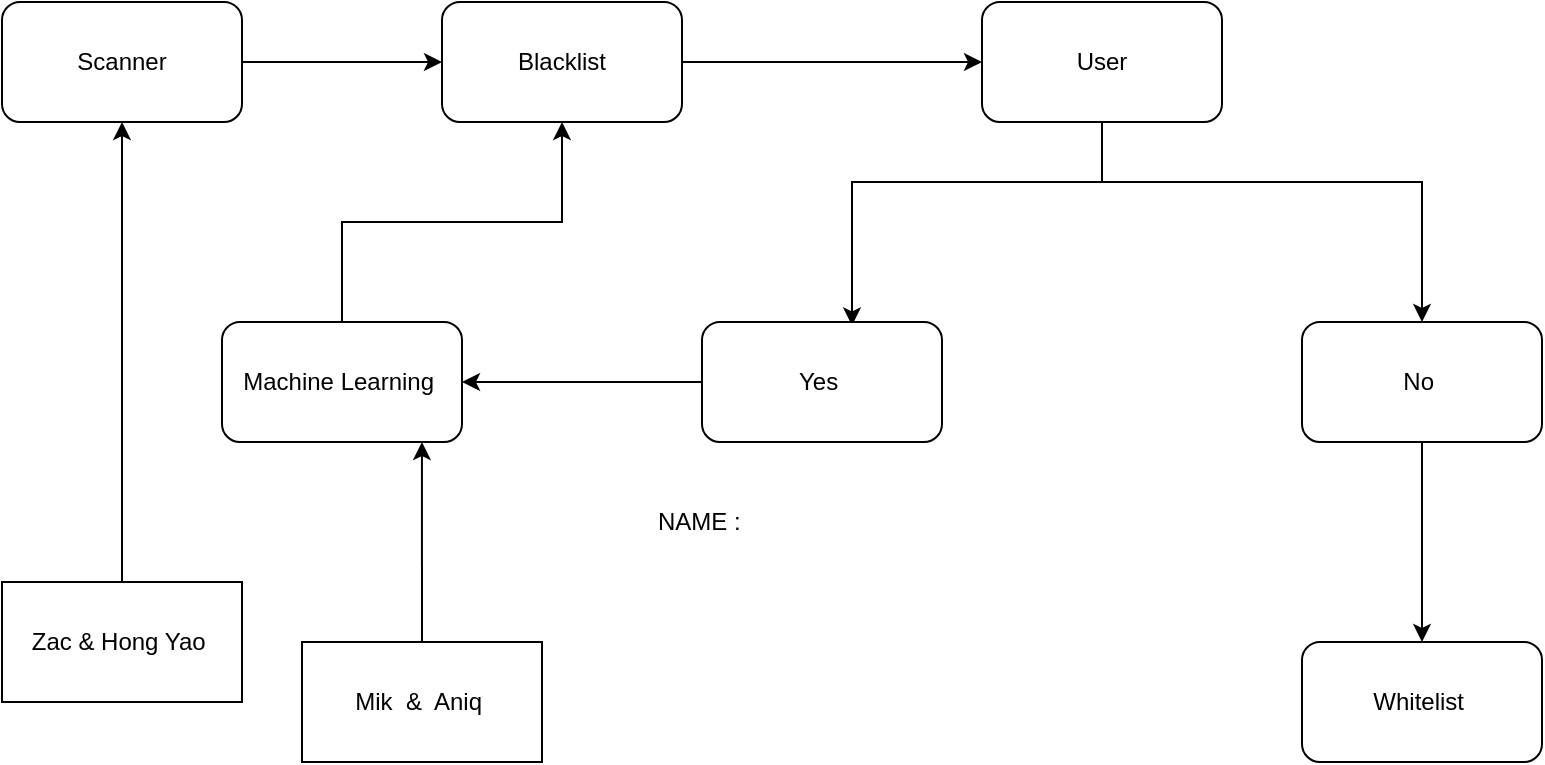 <mxfile version="14.7.3" type="github"><diagram id="_flP6MZsgdRFaI-eimuE" name="Page-1"><mxGraphModel dx="1211" dy="688" grid="1" gridSize="10" guides="1" tooltips="1" connect="1" arrows="1" fold="1" page="1" pageScale="1" pageWidth="850" pageHeight="1100" math="0" shadow="0"><root><mxCell id="0"/><mxCell id="1" parent="0"/><mxCell id="OqcIxu6IzdJTJ0LW6GBG-4" style="edgeStyle=orthogonalEdgeStyle;rounded=0;orthogonalLoop=1;jettySize=auto;html=1;" edge="1" parent="1" source="OqcIxu6IzdJTJ0LW6GBG-1" target="OqcIxu6IzdJTJ0LW6GBG-3"><mxGeometry relative="1" as="geometry"/></mxCell><mxCell id="OqcIxu6IzdJTJ0LW6GBG-21" style="edgeStyle=orthogonalEdgeStyle;rounded=0;orthogonalLoop=1;jettySize=auto;html=1;endArrow=none;endFill=0;startArrow=classic;startFill=1;" edge="1" parent="1" source="OqcIxu6IzdJTJ0LW6GBG-1" target="OqcIxu6IzdJTJ0LW6GBG-19"><mxGeometry relative="1" as="geometry"/></mxCell><mxCell id="OqcIxu6IzdJTJ0LW6GBG-1" value="Scanner" style="rounded=1;whiteSpace=wrap;html=1;" vertex="1" parent="1"><mxGeometry x="40" y="60" width="120" height="60" as="geometry"/></mxCell><mxCell id="OqcIxu6IzdJTJ0LW6GBG-8" style="edgeStyle=orthogonalEdgeStyle;rounded=0;orthogonalLoop=1;jettySize=auto;html=1;entryX=0.625;entryY=0.029;entryDx=0;entryDy=0;entryPerimeter=0;" edge="1" parent="1" source="OqcIxu6IzdJTJ0LW6GBG-2" target="OqcIxu6IzdJTJ0LW6GBG-7"><mxGeometry relative="1" as="geometry"><Array as="points"><mxPoint x="590" y="150"/><mxPoint x="465" y="150"/></Array></mxGeometry></mxCell><mxCell id="OqcIxu6IzdJTJ0LW6GBG-9" style="edgeStyle=orthogonalEdgeStyle;rounded=0;orthogonalLoop=1;jettySize=auto;html=1;" edge="1" parent="1" source="OqcIxu6IzdJTJ0LW6GBG-2" target="OqcIxu6IzdJTJ0LW6GBG-6"><mxGeometry relative="1" as="geometry"><Array as="points"><mxPoint x="590" y="150"/><mxPoint x="750" y="150"/></Array></mxGeometry></mxCell><mxCell id="OqcIxu6IzdJTJ0LW6GBG-2" value="User" style="rounded=1;whiteSpace=wrap;html=1;" vertex="1" parent="1"><mxGeometry x="530" y="60" width="120" height="60" as="geometry"/></mxCell><mxCell id="OqcIxu6IzdJTJ0LW6GBG-5" style="edgeStyle=orthogonalEdgeStyle;rounded=0;orthogonalLoop=1;jettySize=auto;html=1;" edge="1" parent="1" source="OqcIxu6IzdJTJ0LW6GBG-3" target="OqcIxu6IzdJTJ0LW6GBG-2"><mxGeometry relative="1" as="geometry"/></mxCell><mxCell id="OqcIxu6IzdJTJ0LW6GBG-3" value="&amp;nbsp;Blacklist&amp;nbsp;" style="rounded=1;whiteSpace=wrap;html=1;" vertex="1" parent="1"><mxGeometry x="260" y="60" width="120" height="60" as="geometry"/></mxCell><mxCell id="OqcIxu6IzdJTJ0LW6GBG-16" style="edgeStyle=orthogonalEdgeStyle;rounded=0;orthogonalLoop=1;jettySize=auto;html=1;entryX=0.5;entryY=0;entryDx=0;entryDy=0;" edge="1" parent="1" source="OqcIxu6IzdJTJ0LW6GBG-6" target="OqcIxu6IzdJTJ0LW6GBG-15"><mxGeometry relative="1" as="geometry"><Array as="points"><mxPoint x="750" y="330"/><mxPoint x="750" y="330"/></Array></mxGeometry></mxCell><mxCell id="OqcIxu6IzdJTJ0LW6GBG-6" value="No&amp;nbsp;" style="rounded=1;whiteSpace=wrap;html=1;" vertex="1" parent="1"><mxGeometry x="690" y="220" width="120" height="60" as="geometry"/></mxCell><mxCell id="OqcIxu6IzdJTJ0LW6GBG-13" style="edgeStyle=orthogonalEdgeStyle;rounded=0;orthogonalLoop=1;jettySize=auto;html=1;" edge="1" parent="1" source="OqcIxu6IzdJTJ0LW6GBG-7" target="OqcIxu6IzdJTJ0LW6GBG-12"><mxGeometry relative="1" as="geometry"/></mxCell><mxCell id="OqcIxu6IzdJTJ0LW6GBG-7" value="Yes&amp;nbsp;" style="rounded=1;whiteSpace=wrap;html=1;" vertex="1" parent="1"><mxGeometry x="390" y="220" width="120" height="60" as="geometry"/></mxCell><mxCell id="OqcIxu6IzdJTJ0LW6GBG-14" style="edgeStyle=orthogonalEdgeStyle;rounded=0;orthogonalLoop=1;jettySize=auto;html=1;entryX=0.5;entryY=1;entryDx=0;entryDy=0;" edge="1" parent="1" source="OqcIxu6IzdJTJ0LW6GBG-12" target="OqcIxu6IzdJTJ0LW6GBG-3"><mxGeometry relative="1" as="geometry"/></mxCell><mxCell id="OqcIxu6IzdJTJ0LW6GBG-12" value="Machine Learning&amp;nbsp;" style="rounded=1;whiteSpace=wrap;html=1;" vertex="1" parent="1"><mxGeometry x="150" y="220" width="120" height="60" as="geometry"/></mxCell><mxCell id="OqcIxu6IzdJTJ0LW6GBG-15" value="Whitelist&amp;nbsp;" style="rounded=1;whiteSpace=wrap;html=1;" vertex="1" parent="1"><mxGeometry x="690" y="380" width="120" height="60" as="geometry"/></mxCell><mxCell id="OqcIxu6IzdJTJ0LW6GBG-17" value="" style="endArrow=classic;html=1;entryX=0.833;entryY=1;entryDx=0;entryDy=0;entryPerimeter=0;exitX=0.5;exitY=0;exitDx=0;exitDy=0;" edge="1" parent="1" source="OqcIxu6IzdJTJ0LW6GBG-20" target="OqcIxu6IzdJTJ0LW6GBG-12"><mxGeometry width="50" height="50" relative="1" as="geometry"><mxPoint x="250" y="390" as="sourcePoint"/><mxPoint x="450" y="330" as="targetPoint"/></mxGeometry></mxCell><mxCell id="OqcIxu6IzdJTJ0LW6GBG-19" value="" style="rounded=0;whiteSpace=wrap;html=1;" vertex="1" parent="1"><mxGeometry x="40" y="350" width="120" height="60" as="geometry"/></mxCell><mxCell id="OqcIxu6IzdJTJ0LW6GBG-20" value="" style="rounded=0;whiteSpace=wrap;html=1;" vertex="1" parent="1"><mxGeometry x="190" y="380" width="120" height="60" as="geometry"/></mxCell><mxCell id="OqcIxu6IzdJTJ0LW6GBG-24" value="Mik&amp;nbsp; &amp;amp;&amp;nbsp; Aniq&amp;nbsp;" style="text;html=1;strokeColor=none;fillColor=none;align=center;verticalAlign=middle;whiteSpace=wrap;rounded=0;" vertex="1" parent="1"><mxGeometry x="215" y="400" width="70" height="20" as="geometry"/></mxCell><mxCell id="OqcIxu6IzdJTJ0LW6GBG-25" value="Zac &amp;amp; Hong Yao&amp;nbsp;" style="text;html=1;strokeColor=none;fillColor=none;align=center;verticalAlign=middle;whiteSpace=wrap;rounded=0;" vertex="1" parent="1"><mxGeometry x="45" y="370" width="110" height="20" as="geometry"/></mxCell><mxCell id="OqcIxu6IzdJTJ0LW6GBG-26" value="NAME :&amp;nbsp;&amp;nbsp;" style="text;html=1;strokeColor=none;fillColor=none;align=center;verticalAlign=middle;whiteSpace=wrap;rounded=0;" vertex="1" parent="1"><mxGeometry x="332" y="310" width="120" height="20" as="geometry"/></mxCell></root></mxGraphModel></diagram></mxfile>
